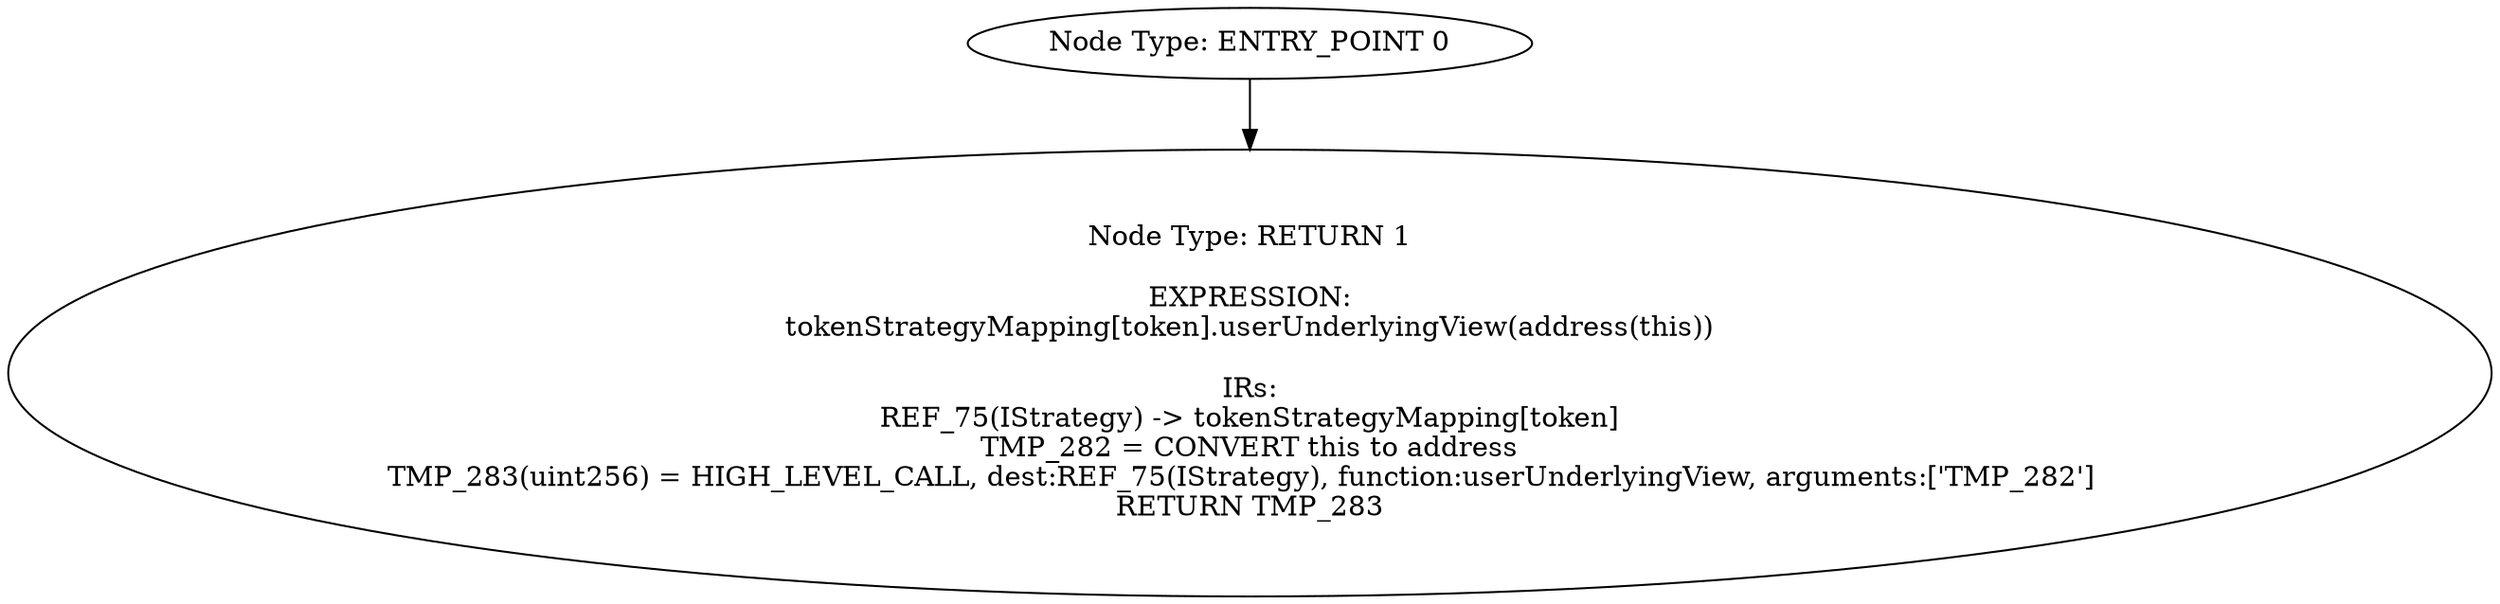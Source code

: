 digraph{
0[label="Node Type: ENTRY_POINT 0
"];
0->1;
1[label="Node Type: RETURN 1

EXPRESSION:
tokenStrategyMapping[token].userUnderlyingView(address(this))

IRs:
REF_75(IStrategy) -> tokenStrategyMapping[token]
TMP_282 = CONVERT this to address
TMP_283(uint256) = HIGH_LEVEL_CALL, dest:REF_75(IStrategy), function:userUnderlyingView, arguments:['TMP_282']  
RETURN TMP_283"];
}
